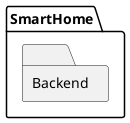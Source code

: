 @startuml
'https://plantuml.com/component-diagram


package "SmartHome" {
  folder "Backend" {
    }
}


@enduml